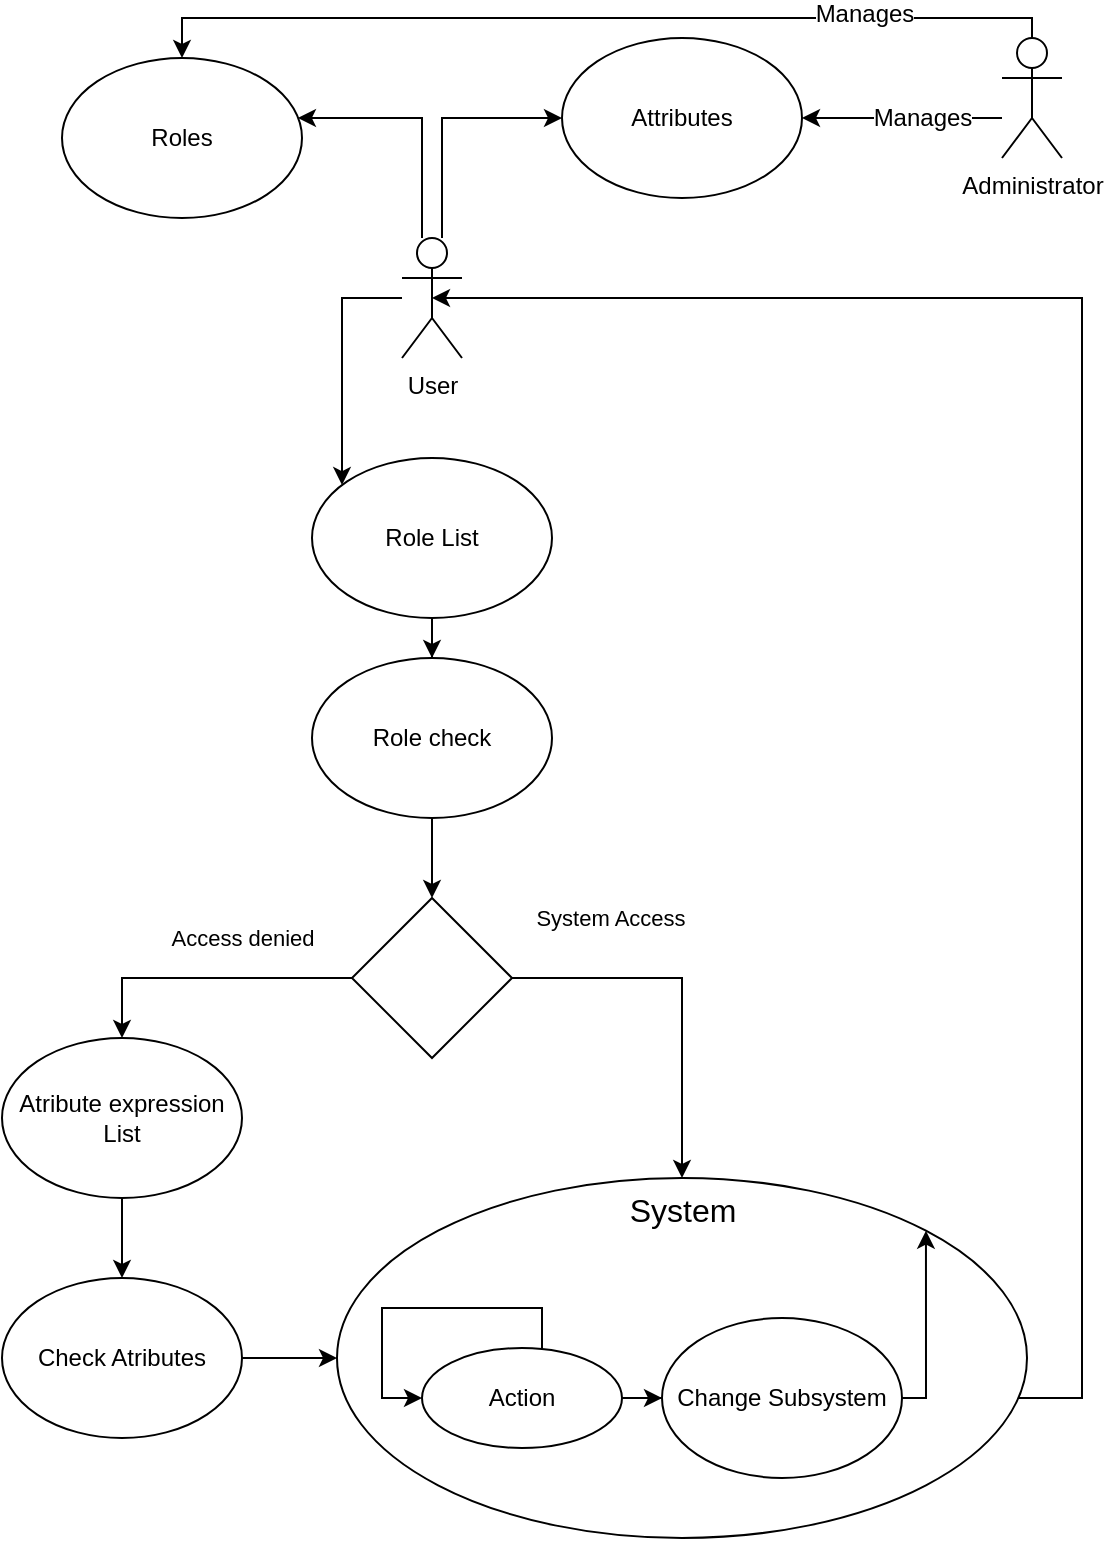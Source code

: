 <mxfile version="18.0.2" type="device"><diagram id="WT4fShCiycvWBXcrDef6" name="Page-1"><mxGraphModel dx="946" dy="646" grid="1" gridSize="10" guides="1" tooltips="1" connect="1" arrows="1" fold="1" page="1" pageScale="1" pageWidth="827" pageHeight="1169" math="0" shadow="0"><root><mxCell id="0"/><mxCell id="1" parent="0"/><mxCell id="2X3yl1kB1mUkAfYbVno_-4" style="edgeStyle=orthogonalEdgeStyle;rounded=0;orthogonalLoop=1;jettySize=auto;html=1;entryX=0.983;entryY=0.375;entryDx=0;entryDy=0;entryPerimeter=0;" edge="1" parent="1" source="2X3yl1kB1mUkAfYbVno_-1" target="2X3yl1kB1mUkAfYbVno_-2"><mxGeometry relative="1" as="geometry"><Array as="points"><mxPoint x="360" y="150"/></Array></mxGeometry></mxCell><mxCell id="2X3yl1kB1mUkAfYbVno_-5" style="edgeStyle=orthogonalEdgeStyle;rounded=0;orthogonalLoop=1;jettySize=auto;html=1;entryX=0;entryY=0.5;entryDx=0;entryDy=0;" edge="1" parent="1" source="2X3yl1kB1mUkAfYbVno_-1" target="2X3yl1kB1mUkAfYbVno_-3"><mxGeometry relative="1" as="geometry"><Array as="points"><mxPoint x="370" y="150"/></Array></mxGeometry></mxCell><mxCell id="2X3yl1kB1mUkAfYbVno_-31" value="" style="edgeStyle=orthogonalEdgeStyle;rounded=0;orthogonalLoop=1;jettySize=auto;html=1;fontSize=12;" edge="1" parent="1" source="2X3yl1kB1mUkAfYbVno_-1" target="2X3yl1kB1mUkAfYbVno_-16"><mxGeometry relative="1" as="geometry"><Array as="points"><mxPoint x="320" y="240"/></Array></mxGeometry></mxCell><mxCell id="2X3yl1kB1mUkAfYbVno_-1" value="User" style="shape=umlActor;verticalLabelPosition=bottom;verticalAlign=top;html=1;outlineConnect=0;" vertex="1" parent="1"><mxGeometry x="350" y="210" width="30" height="60" as="geometry"/></mxCell><mxCell id="2X3yl1kB1mUkAfYbVno_-2" value="Roles" style="ellipse;whiteSpace=wrap;html=1;" vertex="1" parent="1"><mxGeometry x="180" y="120" width="120" height="80" as="geometry"/></mxCell><mxCell id="2X3yl1kB1mUkAfYbVno_-3" value="Attributes" style="ellipse;whiteSpace=wrap;html=1;" vertex="1" parent="1"><mxGeometry x="430" y="110" width="120" height="80" as="geometry"/></mxCell><mxCell id="2X3yl1kB1mUkAfYbVno_-11" style="edgeStyle=orthogonalEdgeStyle;rounded=0;orthogonalLoop=1;jettySize=auto;html=1;entryX=0.5;entryY=0;entryDx=0;entryDy=0;" edge="1" parent="1" source="2X3yl1kB1mUkAfYbVno_-7" target="2X3yl1kB1mUkAfYbVno_-10"><mxGeometry relative="1" as="geometry"/></mxCell><mxCell id="2X3yl1kB1mUkAfYbVno_-7" value="Role check" style="ellipse;whiteSpace=wrap;html=1;" vertex="1" parent="1"><mxGeometry x="305" y="420" width="120" height="80" as="geometry"/></mxCell><mxCell id="2X3yl1kB1mUkAfYbVno_-12" value="Access denied" style="edgeStyle=orthogonalEdgeStyle;rounded=0;orthogonalLoop=1;jettySize=auto;html=1;entryX=0.5;entryY=0;entryDx=0;entryDy=0;" edge="1" parent="1" source="2X3yl1kB1mUkAfYbVno_-10" target="2X3yl1kB1mUkAfYbVno_-20"><mxGeometry x="-0.241" y="-20" relative="1" as="geometry"><mxPoint x="120" y="880" as="targetPoint"/><Array as="points"><mxPoint x="210" y="580"/></Array><mxPoint as="offset"/></mxGeometry></mxCell><mxCell id="2X3yl1kB1mUkAfYbVno_-13" style="edgeStyle=orthogonalEdgeStyle;rounded=0;orthogonalLoop=1;jettySize=auto;html=1;entryX=0.5;entryY=0;entryDx=0;entryDy=0;" edge="1" parent="1" source="2X3yl1kB1mUkAfYbVno_-10" target="2X3yl1kB1mUkAfYbVno_-17"><mxGeometry relative="1" as="geometry"><mxPoint x="500" y="660" as="targetPoint"/><Array as="points"><mxPoint x="490" y="580"/></Array></mxGeometry></mxCell><mxCell id="2X3yl1kB1mUkAfYbVno_-14" value="System Access" style="edgeLabel;html=1;align=center;verticalAlign=middle;resizable=0;points=[];" vertex="1" connectable="0" parent="2X3yl1kB1mUkAfYbVno_-13"><mxGeometry x="-0.177" y="1" relative="1" as="geometry"><mxPoint x="-27" y="-29" as="offset"/></mxGeometry></mxCell><mxCell id="2X3yl1kB1mUkAfYbVno_-10" value="" style="rhombus;whiteSpace=wrap;html=1;" vertex="1" parent="1"><mxGeometry x="325" y="540" width="80" height="80" as="geometry"/></mxCell><mxCell id="2X3yl1kB1mUkAfYbVno_-18" style="edgeStyle=orthogonalEdgeStyle;rounded=0;orthogonalLoop=1;jettySize=auto;html=1;entryX=0.5;entryY=0;entryDx=0;entryDy=0;fontSize=16;" edge="1" parent="1" source="2X3yl1kB1mUkAfYbVno_-16" target="2X3yl1kB1mUkAfYbVno_-7"><mxGeometry relative="1" as="geometry"/></mxCell><mxCell id="2X3yl1kB1mUkAfYbVno_-16" value="Role List" style="ellipse;whiteSpace=wrap;html=1;" vertex="1" parent="1"><mxGeometry x="305" y="320" width="120" height="80" as="geometry"/></mxCell><mxCell id="2X3yl1kB1mUkAfYbVno_-30" style="edgeStyle=orthogonalEdgeStyle;rounded=0;orthogonalLoop=1;jettySize=auto;html=1;entryX=0.5;entryY=0.5;entryDx=0;entryDy=0;entryPerimeter=0;fontSize=12;" edge="1" parent="1" source="2X3yl1kB1mUkAfYbVno_-17" target="2X3yl1kB1mUkAfYbVno_-1"><mxGeometry relative="1" as="geometry"><Array as="points"><mxPoint x="690" y="790"/><mxPoint x="690" y="240"/></Array></mxGeometry></mxCell><mxCell id="2X3yl1kB1mUkAfYbVno_-17" value="System" style="ellipse;whiteSpace=wrap;html=1;fillColor=none;fontSize=16;verticalAlign=top;" vertex="1" parent="1"><mxGeometry x="317.5" y="680" width="345" height="180" as="geometry"/></mxCell><mxCell id="2X3yl1kB1mUkAfYbVno_-22" value="" style="edgeStyle=orthogonalEdgeStyle;rounded=0;orthogonalLoop=1;jettySize=auto;html=1;fontSize=12;" edge="1" parent="1" source="2X3yl1kB1mUkAfYbVno_-20" target="2X3yl1kB1mUkAfYbVno_-21"><mxGeometry relative="1" as="geometry"/></mxCell><mxCell id="2X3yl1kB1mUkAfYbVno_-20" value="Atribute expression List" style="ellipse;whiteSpace=wrap;html=1;fontSize=12;fillColor=default;" vertex="1" parent="1"><mxGeometry x="150" y="610" width="120" height="80" as="geometry"/></mxCell><mxCell id="2X3yl1kB1mUkAfYbVno_-32" style="edgeStyle=orthogonalEdgeStyle;rounded=0;orthogonalLoop=1;jettySize=auto;html=1;entryX=0;entryY=0.5;entryDx=0;entryDy=0;fontSize=12;" edge="1" parent="1" source="2X3yl1kB1mUkAfYbVno_-21" target="2X3yl1kB1mUkAfYbVno_-17"><mxGeometry relative="1" as="geometry"/></mxCell><mxCell id="2X3yl1kB1mUkAfYbVno_-21" value="Check Atributes" style="ellipse;whiteSpace=wrap;html=1;fontSize=12;fillColor=default;" vertex="1" parent="1"><mxGeometry x="150" y="730" width="120" height="80" as="geometry"/></mxCell><mxCell id="2X3yl1kB1mUkAfYbVno_-26" style="edgeStyle=orthogonalEdgeStyle;rounded=0;orthogonalLoop=1;jettySize=auto;html=1;fontSize=12;" edge="1" parent="1" source="2X3yl1kB1mUkAfYbVno_-24" target="2X3yl1kB1mUkAfYbVno_-25"><mxGeometry relative="1" as="geometry"/></mxCell><mxCell id="2X3yl1kB1mUkAfYbVno_-24" value="Action" style="ellipse;whiteSpace=wrap;html=1;fontSize=12;fillColor=default;" vertex="1" parent="1"><mxGeometry x="360" y="765" width="100" height="50" as="geometry"/></mxCell><mxCell id="2X3yl1kB1mUkAfYbVno_-29" style="edgeStyle=orthogonalEdgeStyle;rounded=0;orthogonalLoop=1;jettySize=auto;html=1;fontSize=12;entryX=1;entryY=0;entryDx=0;entryDy=0;exitX=1;exitY=0.5;exitDx=0;exitDy=0;" edge="1" parent="1" source="2X3yl1kB1mUkAfYbVno_-25" target="2X3yl1kB1mUkAfYbVno_-17"><mxGeometry relative="1" as="geometry"><Array as="points"><mxPoint x="612" y="790"/></Array></mxGeometry></mxCell><mxCell id="2X3yl1kB1mUkAfYbVno_-25" value="Change Subsystem" style="ellipse;whiteSpace=wrap;html=1;fontSize=12;fillColor=default;" vertex="1" parent="1"><mxGeometry x="480" y="750" width="120" height="80" as="geometry"/></mxCell><mxCell id="2X3yl1kB1mUkAfYbVno_-27" style="edgeStyle=orthogonalEdgeStyle;rounded=0;orthogonalLoop=1;jettySize=auto;html=1;entryX=0;entryY=0.5;entryDx=0;entryDy=0;fontSize=12;" edge="1" parent="1" source="2X3yl1kB1mUkAfYbVno_-24" target="2X3yl1kB1mUkAfYbVno_-24"><mxGeometry relative="1" as="geometry"><Array as="points"><mxPoint x="420" y="745"/><mxPoint x="340" y="745"/><mxPoint x="340" y="790"/></Array></mxGeometry></mxCell><mxCell id="2X3yl1kB1mUkAfYbVno_-36" style="edgeStyle=orthogonalEdgeStyle;rounded=0;orthogonalLoop=1;jettySize=auto;html=1;fontSize=12;" edge="1" parent="1" source="2X3yl1kB1mUkAfYbVno_-33" target="2X3yl1kB1mUkAfYbVno_-3"><mxGeometry relative="1" as="geometry"><Array as="points"><mxPoint x="610" y="150"/><mxPoint x="610" y="150"/></Array></mxGeometry></mxCell><mxCell id="2X3yl1kB1mUkAfYbVno_-40" value="Manages" style="edgeLabel;html=1;align=center;verticalAlign=middle;resizable=0;points=[];fontSize=12;" vertex="1" connectable="0" parent="2X3yl1kB1mUkAfYbVno_-36"><mxGeometry x="-0.2" relative="1" as="geometry"><mxPoint as="offset"/></mxGeometry></mxCell><mxCell id="2X3yl1kB1mUkAfYbVno_-38" style="edgeStyle=orthogonalEdgeStyle;rounded=0;orthogonalLoop=1;jettySize=auto;html=1;entryX=0.5;entryY=0;entryDx=0;entryDy=0;fontSize=12;" edge="1" parent="1" source="2X3yl1kB1mUkAfYbVno_-33" target="2X3yl1kB1mUkAfYbVno_-2"><mxGeometry relative="1" as="geometry"><Array as="points"><mxPoint x="665" y="100"/><mxPoint x="240" y="100"/></Array></mxGeometry></mxCell><mxCell id="2X3yl1kB1mUkAfYbVno_-39" value="Manages" style="edgeLabel;html=1;align=center;verticalAlign=middle;resizable=0;points=[];fontSize=12;" vertex="1" connectable="0" parent="2X3yl1kB1mUkAfYbVno_-38"><mxGeometry x="-0.586" y="-2" relative="1" as="geometry"><mxPoint as="offset"/></mxGeometry></mxCell><mxCell id="2X3yl1kB1mUkAfYbVno_-33" value="Administrator" style="shape=umlActor;verticalLabelPosition=bottom;verticalAlign=top;html=1;outlineConnect=0;fontSize=12;fillColor=default;" vertex="1" parent="1"><mxGeometry x="650" y="110" width="30" height="60" as="geometry"/></mxCell></root></mxGraphModel></diagram></mxfile>